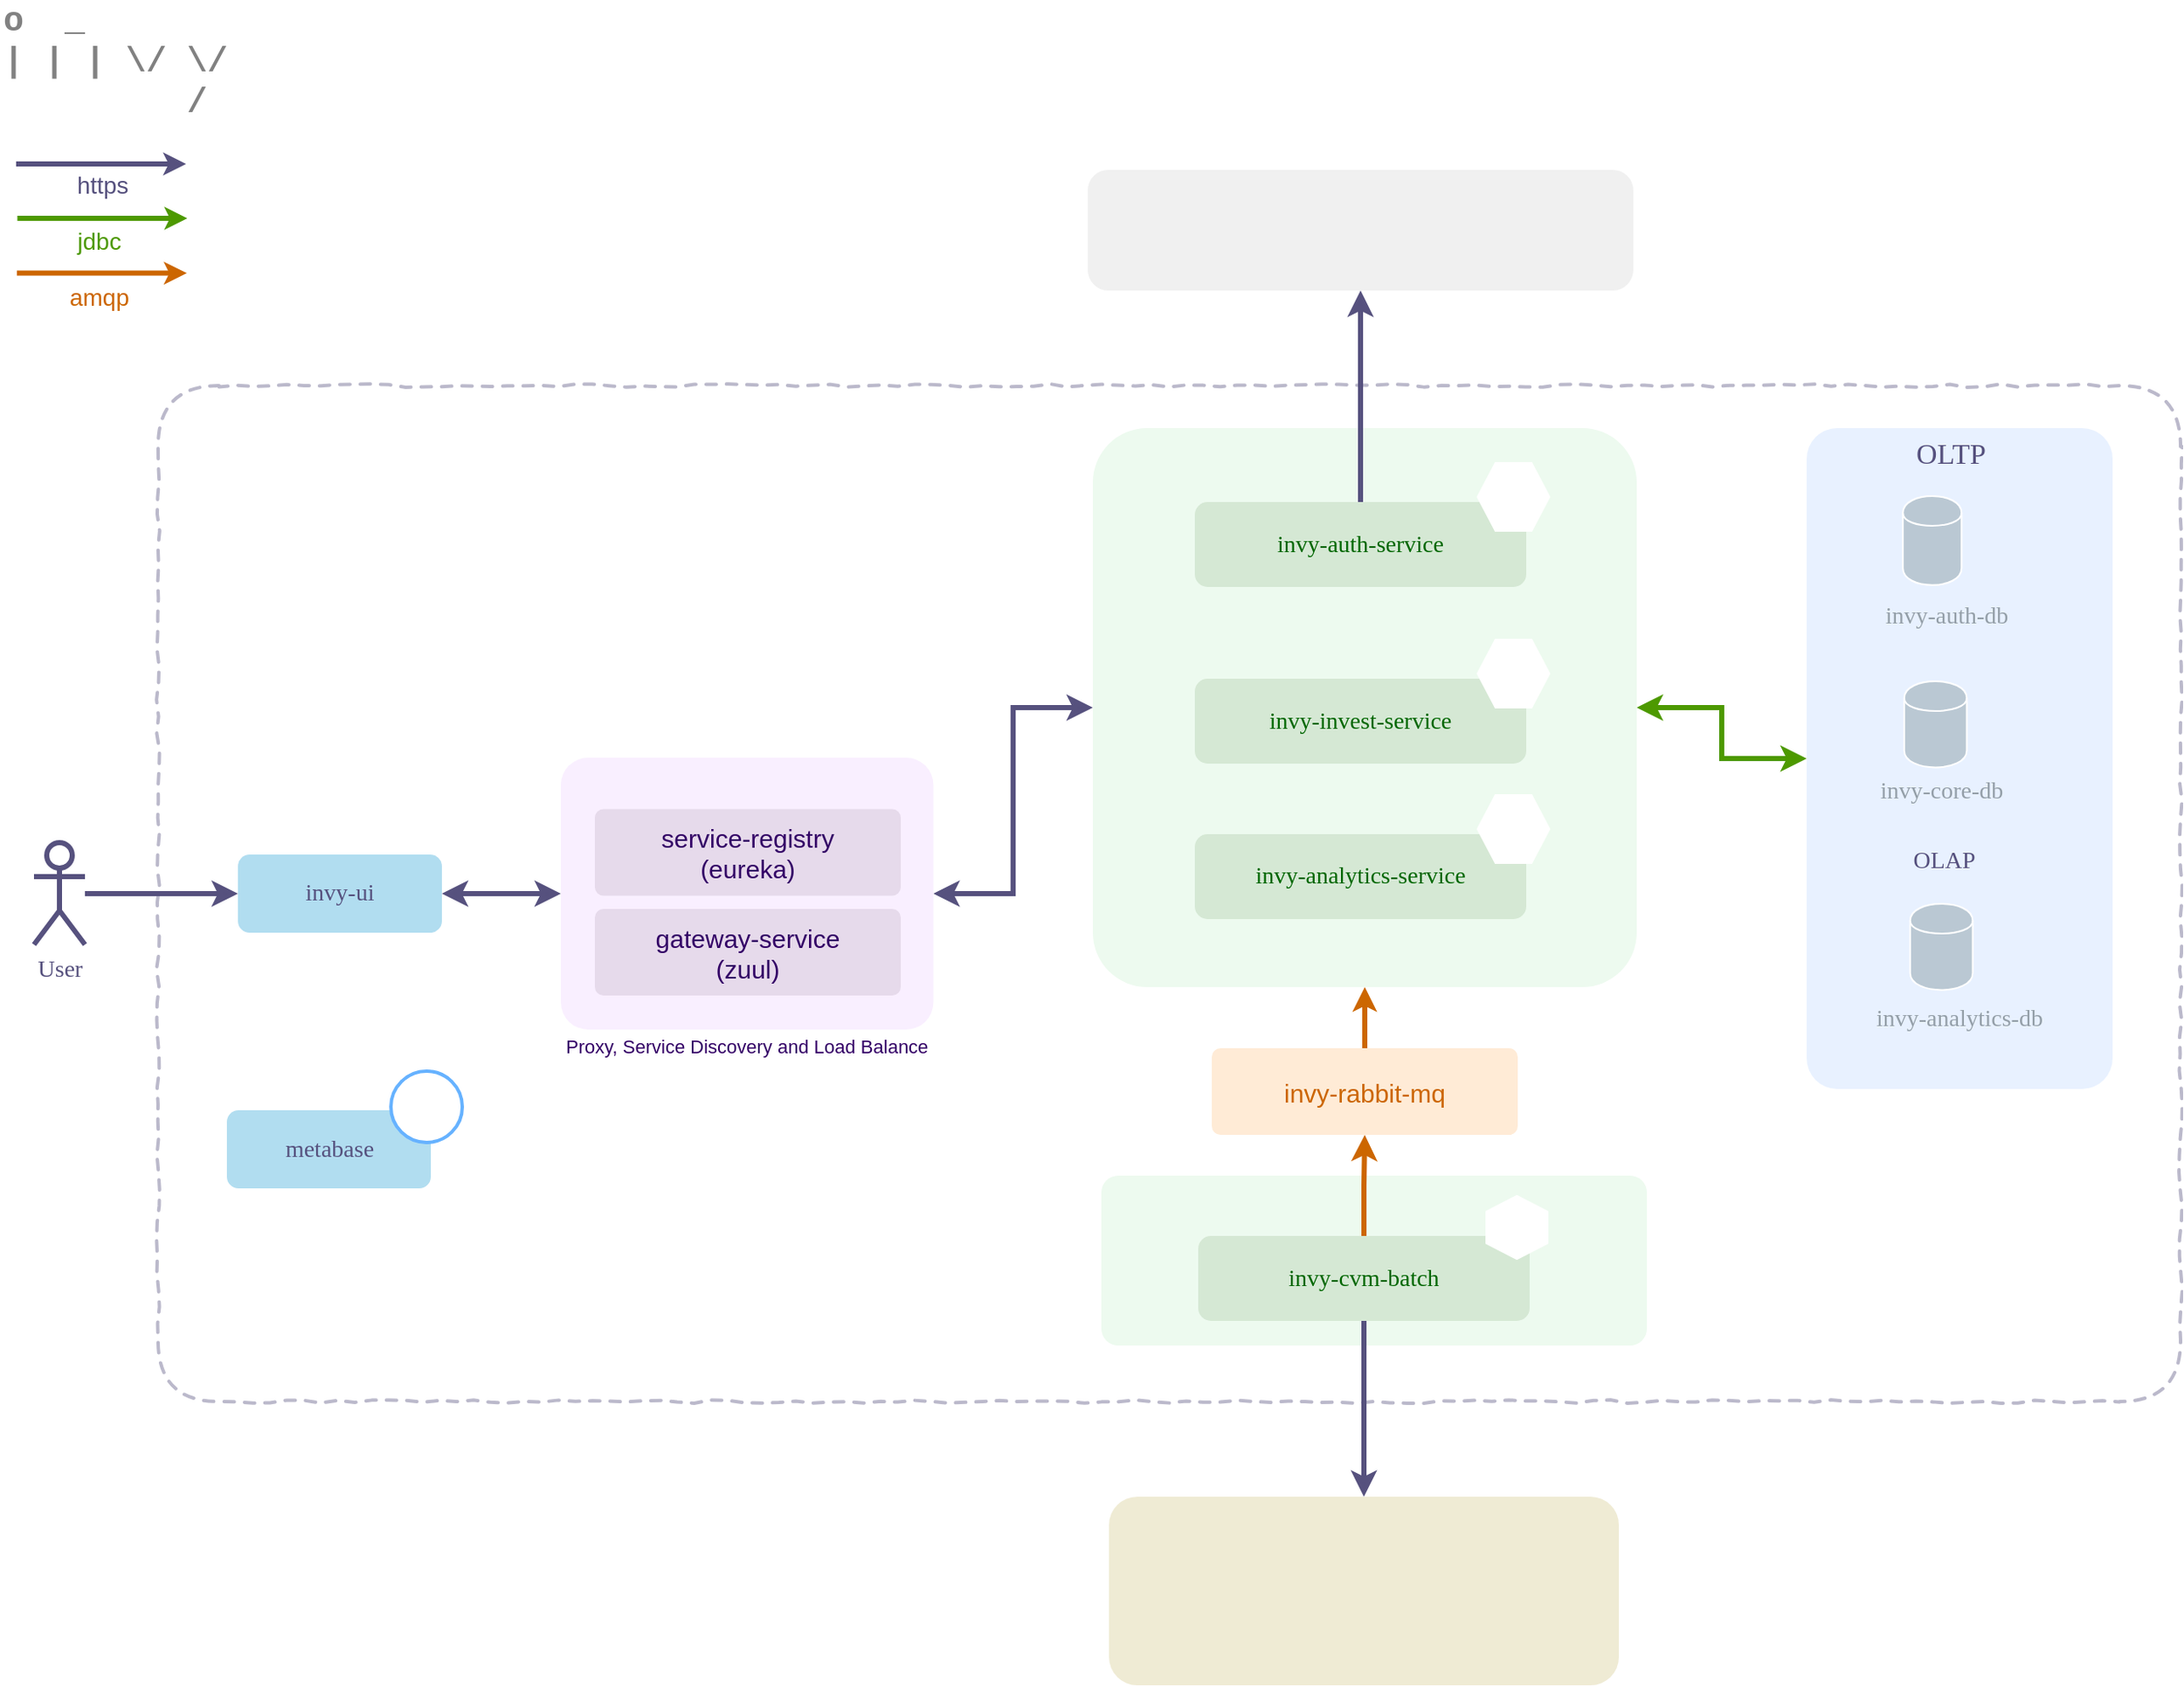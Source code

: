 <mxfile version="12.4.4" type="github">
  <diagram id="U5muAcYlw0ag1JCLRIDb" name="Page-1">
    <mxGraphModel dx="1320" dy="1285" grid="1" gridSize="10" guides="1" tooltips="1" connect="1" arrows="1" fold="1" page="1" pageScale="1" pageWidth="850" pageHeight="1100" math="0" shadow="0">
      <root>
        <mxCell id="0"/>
        <mxCell id="1" parent="0"/>
        <mxCell id="V0Xs-0CVrBQiGBR1F-wS-24" value="" style="rounded=1;whiteSpace=wrap;html=1;dashed=1;fillColor=none;fontSize=14;fontColor=#4D9900;opacity=40;strokeColor=#56517E;strokeWidth=2;arcSize=6;glass=0;comic=1;shadow=0;movable=0;resizable=0;rotatable=0;recursiveResize=0;editable=0;resizeHeight=0;resizeWidth=0;" parent="1" vertex="1">
          <mxGeometry x="103" y="236" width="1190" height="598" as="geometry"/>
        </mxCell>
        <mxCell id="fFbL5YQMe2po9hjQBBQq-3" value="" style="rounded=1;whiteSpace=wrap;html=1;fontSize=17;arcSize=10;fillColor=#EDFAEF;strokeColor=none;" parent="1" vertex="1">
          <mxGeometry x="658" y="701" width="321" height="100" as="geometry"/>
        </mxCell>
        <mxCell id="XNiuDohxMIJDn-E_BAAG-5" value="" style="rounded=1;whiteSpace=wrap;html=1;fontSize=17;arcSize=10;fillColor=#E3EEFF;strokeColor=none;opacity=80;" parent="1" vertex="1">
          <mxGeometry x="1073" y="261" width="180" height="389" as="geometry"/>
        </mxCell>
        <mxCell id="V0Xs-0CVrBQiGBR1F-wS-12" style="edgeStyle=orthogonalEdgeStyle;rounded=0;orthogonalLoop=1;jettySize=auto;html=1;endArrow=classic;endFill=1;strokeColor=#4D9900;strokeWidth=3;fontSize=14;fontColor=#56517E;startArrow=classic;startFill=1;" parent="1" source="XNiuDohxMIJDn-E_BAAG-1" target="XNiuDohxMIJDn-E_BAAG-5" edge="1">
          <mxGeometry relative="1" as="geometry"/>
        </mxCell>
        <mxCell id="XNiuDohxMIJDn-E_BAAG-1" value="" style="rounded=1;whiteSpace=wrap;html=1;fontSize=17;arcSize=10;fillColor=#EDFAEF;strokeColor=none;" parent="1" vertex="1">
          <mxGeometry x="653" y="261" width="320" height="329" as="geometry"/>
        </mxCell>
        <mxCell id="4SFKCHGJIZ1W-jkTVPGr-1" value="&lt;div style=&quot;font-size: 20px&quot;&gt;o&amp;nbsp; _&lt;/div&gt;&lt;div style=&quot;font-size: 20px&quot;&gt;| | | \/ \/&lt;/div&gt;&lt;div style=&quot;font-size: 20px&quot;&gt;&amp;nbsp; &amp;nbsp; &amp;nbsp; &amp;nbsp; &amp;nbsp;/&lt;/div&gt;" style="text;html=1;strokeColor=none;fillColor=none;align=left;verticalAlign=middle;whiteSpace=wrap;rounded=0;fontSize=20;fontFamily=Courier New;fontColor=#4D4D4D;fontStyle=1;textOpacity=70;" parent="1" vertex="1">
          <mxGeometry x="10" y="10" width="160" height="70" as="geometry"/>
        </mxCell>
        <mxCell id="4SFKCHGJIZ1W-jkTVPGr-7" style="edgeStyle=orthogonalEdgeStyle;rounded=0;orthogonalLoop=1;jettySize=auto;html=1;entryX=0;entryY=0.5;entryDx=0;entryDy=0;fontFamily=Tahoma;fontSize=14;fillColor=#d0cee2;strokeColor=#56517e;strokeWidth=3;fontColor=#56517E;" parent="1" source="4SFKCHGJIZ1W-jkTVPGr-4" target="4SFKCHGJIZ1W-jkTVPGr-3" edge="1">
          <mxGeometry relative="1" as="geometry"/>
        </mxCell>
        <mxCell id="4SFKCHGJIZ1W-jkTVPGr-4" value="User" style="shape=umlActor;verticalLabelPosition=bottom;labelBackgroundColor=#ffffff;verticalAlign=top;html=1;outlineConnect=0;fontFamily=Tahoma;fontSize=14;strokeWidth=3;strokeColor=#56517E;fontColor=#56517E;" parent="1" vertex="1">
          <mxGeometry x="30" y="505" width="30" height="60" as="geometry"/>
        </mxCell>
        <mxCell id="7_RaW1AWdkRF37Sx4alJ-11" value="OLTP" style="text;html=1;strokeColor=none;fillColor=none;align=center;verticalAlign=middle;whiteSpace=wrap;rounded=0;fontFamily=Tahoma;fontSize=17;fontColor=#56517E;" parent="1" vertex="1">
          <mxGeometry x="1138" y="266.5" width="40" height="20" as="geometry"/>
        </mxCell>
        <mxCell id="7_RaW1AWdkRF37Sx4alJ-12" value="" style="group" parent="1" vertex="1" connectable="0">
          <mxGeometry x="1123" y="410" width="70" height="71" as="geometry"/>
        </mxCell>
        <mxCell id="7_RaW1AWdkRF37Sx4alJ-13" value="" style="shape=cylinder;whiteSpace=wrap;html=1;boundedLbl=1;backgroundOutline=1;fontFamily=Tahoma;fontSize=14;fillColor=#bac8d3;strokeColor=#FFFFFF;" parent="7_RaW1AWdkRF37Sx4alJ-12" vertex="1">
          <mxGeometry x="7.368" width="36.842" height="50.714" as="geometry"/>
        </mxCell>
        <mxCell id="7_RaW1AWdkRF37Sx4alJ-14" value="" style="shape=image;html=1;verticalAlign=top;verticalLabelPosition=bottom;labelBackgroundColor=#ffffff;imageAspect=0;aspect=fixed;image=https://cdn4.iconfinder.com/data/icons/logos-brands-5/24/postgresql-128.png;strokeColor=#56517E;strokeWidth=3;fontFamily=Tahoma;fontSize=14;fontColor=#56517E;" parent="7_RaW1AWdkRF37Sx4alJ-12" vertex="1">
          <mxGeometry x="25.789" y="25.357" width="28.252" height="28.252" as="geometry"/>
        </mxCell>
        <mxCell id="XNiuDohxMIJDn-E_BAAG-3" value="&lt;span style=&quot;font-family: &amp;#34;tahoma&amp;#34; ; font-size: 14px&quot;&gt;invy-core-db&lt;/span&gt;" style="text;html=1;strokeColor=none;fillColor=none;align=center;verticalAlign=middle;whiteSpace=wrap;rounded=0;fontSize=14;fontColor=#949FA8;" parent="7_RaW1AWdkRF37Sx4alJ-12" vertex="1">
          <mxGeometry x="-11.053" y="56.51" width="81.053" height="14.49" as="geometry"/>
        </mxCell>
        <mxCell id="7_RaW1AWdkRF37Sx4alJ-16" value="OLAP" style="text;html=1;strokeColor=none;fillColor=none;align=center;verticalAlign=middle;whiteSpace=wrap;rounded=0;fontFamily=Tahoma;fontSize=14;fontColor=#56517E;" parent="1" vertex="1">
          <mxGeometry x="1134" y="506" width="40" height="20" as="geometry"/>
        </mxCell>
        <mxCell id="7_RaW1AWdkRF37Sx4alJ-34" value="" style="group" parent="1" vertex="1" connectable="0">
          <mxGeometry x="713" y="378.5" width="215" height="80" as="geometry"/>
        </mxCell>
        <mxCell id="4SFKCHGJIZ1W-jkTVPGr-8" value="invy-invest-service" style="rounded=1;whiteSpace=wrap;html=1;fontFamily=Tahoma;fontSize=14;fillColor=#d5e8d4;strokeColor=none;fontColor=#006600;" parent="7_RaW1AWdkRF37Sx4alJ-34" vertex="1">
          <mxGeometry y="30" width="195" height="50" as="geometry"/>
        </mxCell>
        <mxCell id="7_RaW1AWdkRF37Sx4alJ-27" value="" style="group" parent="7_RaW1AWdkRF37Sx4alJ-34" vertex="1" connectable="0">
          <mxGeometry x="160" width="55" height="55" as="geometry"/>
        </mxCell>
        <mxCell id="7_RaW1AWdkRF37Sx4alJ-28" value="" style="shape=hexagon;perimeter=hexagonPerimeter2;whiteSpace=wrap;html=1;strokeColor=#FFFFFF;strokeWidth=3;fontFamily=Tahoma;fontSize=14;fontColor=#56517E;" parent="7_RaW1AWdkRF37Sx4alJ-27" vertex="1">
          <mxGeometry x="7.5" y="8" width="40" height="38" as="geometry"/>
        </mxCell>
        <mxCell id="7_RaW1AWdkRF37Sx4alJ-29" value="" style="shape=image;imageAspect=0;aspect=fixed;verticalLabelPosition=bottom;verticalAlign=top;strokeColor=#FFFFFF;strokeWidth=3;fontFamily=Tahoma;fontSize=14;fontColor=#56517E;image=https://miro.medium.com/max/1200/1*J9d-VtiLfN9APIQgWTP9ow.png;" parent="7_RaW1AWdkRF37Sx4alJ-27" vertex="1">
          <mxGeometry width="55" height="55" as="geometry"/>
        </mxCell>
        <mxCell id="7_RaW1AWdkRF37Sx4alJ-35" value="" style="group" parent="1" vertex="1" connectable="0">
          <mxGeometry x="713" y="274.5" width="215" height="80" as="geometry"/>
        </mxCell>
        <mxCell id="4SFKCHGJIZ1W-jkTVPGr-9" value="invy-auth-service" style="rounded=1;whiteSpace=wrap;html=1;fontFamily=Tahoma;fontSize=14;fillColor=#d5e8d4;strokeColor=none;fontColor=#006600;" parent="7_RaW1AWdkRF37Sx4alJ-35" vertex="1">
          <mxGeometry y="30" width="195" height="50" as="geometry"/>
        </mxCell>
        <mxCell id="7_RaW1AWdkRF37Sx4alJ-26" value="" style="group" parent="7_RaW1AWdkRF37Sx4alJ-35" vertex="1" connectable="0">
          <mxGeometry x="160" width="55" height="55" as="geometry"/>
        </mxCell>
        <mxCell id="7_RaW1AWdkRF37Sx4alJ-25" value="" style="shape=hexagon;perimeter=hexagonPerimeter2;whiteSpace=wrap;html=1;strokeColor=#FFFFFF;strokeWidth=3;fontFamily=Tahoma;fontSize=14;fontColor=#56517E;" parent="7_RaW1AWdkRF37Sx4alJ-26" vertex="1">
          <mxGeometry x="7.5" y="8" width="40" height="38" as="geometry"/>
        </mxCell>
        <mxCell id="7_RaW1AWdkRF37Sx4alJ-23" value="" style="shape=image;imageAspect=0;aspect=fixed;verticalLabelPosition=bottom;verticalAlign=top;strokeColor=#FFFFFF;strokeWidth=3;fontFamily=Tahoma;fontSize=14;fontColor=#56517E;image=https://miro.medium.com/max/1200/1*J9d-VtiLfN9APIQgWTP9ow.png;" parent="7_RaW1AWdkRF37Sx4alJ-26" vertex="1">
          <mxGeometry width="55" height="55" as="geometry"/>
        </mxCell>
        <mxCell id="V0Xs-0CVrBQiGBR1F-wS-6" style="edgeStyle=orthogonalEdgeStyle;rounded=0;orthogonalLoop=1;jettySize=auto;html=1;fontSize=14;fontColor=#CCE5FF;strokeWidth=3;strokeColor=#56517E;" parent="1" source="4SFKCHGJIZ1W-jkTVPGr-9" target="V0Xs-0CVrBQiGBR1F-wS-5" edge="1">
          <mxGeometry relative="1" as="geometry"/>
        </mxCell>
        <mxCell id="V0Xs-0CVrBQiGBR1F-wS-7" value="" style="group" parent="1" vertex="1" connectable="0">
          <mxGeometry x="650" y="29" width="321" height="153" as="geometry"/>
        </mxCell>
        <mxCell id="V0Xs-0CVrBQiGBR1F-wS-5" value="" style="rounded=1;whiteSpace=wrap;html=1;fontSize=17;arcSize=17;fillColor=#F0F0F0;strokeColor=none;" parent="V0Xs-0CVrBQiGBR1F-wS-7" vertex="1">
          <mxGeometry y="80" width="321" height="71" as="geometry"/>
        </mxCell>
        <mxCell id="V0Xs-0CVrBQiGBR1F-wS-1" value="" style="shape=image;imageAspect=0;aspect=fixed;verticalLabelPosition=bottom;verticalAlign=top;fontSize=14;image=http://www.fortux.com/img/oauth2_logo.svg;" parent="V0Xs-0CVrBQiGBR1F-wS-7" vertex="1">
          <mxGeometry x="266" y="42.5" width="55" height="55" as="geometry"/>
        </mxCell>
        <mxCell id="V0Xs-0CVrBQiGBR1F-wS-3" value="" style="shape=image;imageAspect=0;aspect=fixed;verticalLabelPosition=bottom;verticalAlign=top;fontSize=14;image=https://chinaccelerator.com/wp-content/uploads/2017/01/google-logo-2015-g-icon.png;" parent="V0Xs-0CVrBQiGBR1F-wS-7" vertex="1">
          <mxGeometry x="60" y="73" width="118" height="89" as="geometry"/>
        </mxCell>
        <mxCell id="V0Xs-0CVrBQiGBR1F-wS-4" value="" style="shape=image;imageAspect=0;aspect=fixed;verticalLabelPosition=bottom;verticalAlign=top;fontSize=14;image=https://www.freepnglogos.com/uploads/official-linkedin-logo----17.png;opacity=50;" parent="V0Xs-0CVrBQiGBR1F-wS-7" vertex="1">
          <mxGeometry x="197" y="91" width="47" height="47" as="geometry"/>
        </mxCell>
        <mxCell id="V0Xs-0CVrBQiGBR1F-wS-9" value="" style="edgeStyle=orthogonalEdgeStyle;fontSize=12;html=1;endArrow=classic;endFill=1;rounded=0;strokeWidth=3;endSize=4;startSize=4;dashed=0;strokeColor=#56517E;" parent="1" edge="1">
          <mxGeometry width="100" relative="1" as="geometry">
            <mxPoint x="19.5" y="105.5" as="sourcePoint"/>
            <mxPoint x="119.5" y="105.5" as="targetPoint"/>
            <Array as="points">
              <mxPoint x="99.5" y="105.5"/>
              <mxPoint x="99.5" y="105.5"/>
            </Array>
          </mxGeometry>
        </mxCell>
        <mxCell id="V0Xs-0CVrBQiGBR1F-wS-10" value="https" style="text;html=1;resizable=0;points=[];align=center;verticalAlign=middle;labelBackgroundColor=#ffffff;fontSize=14;fontColor=#56517E;" parent="V0Xs-0CVrBQiGBR1F-wS-9" vertex="1" connectable="0">
          <mxGeometry x="0.6" y="9" relative="1" as="geometry">
            <mxPoint x="-29.5" y="21.5" as="offset"/>
          </mxGeometry>
        </mxCell>
        <mxCell id="V0Xs-0CVrBQiGBR1F-wS-13" value="" style="edgeStyle=orthogonalEdgeStyle;fontSize=12;html=1;endArrow=classic;endFill=1;rounded=0;strokeWidth=3;endSize=4;startSize=4;dashed=0;strokeColor=#4D9900;" parent="1" edge="1">
          <mxGeometry width="100" relative="1" as="geometry">
            <mxPoint x="20.214" y="137.5" as="sourcePoint"/>
            <mxPoint x="120.214" y="137.5" as="targetPoint"/>
            <Array as="points">
              <mxPoint x="100" y="138"/>
              <mxPoint x="100" y="138"/>
            </Array>
          </mxGeometry>
        </mxCell>
        <mxCell id="V0Xs-0CVrBQiGBR1F-wS-14" value="jdbc" style="text;html=1;resizable=0;points=[];align=center;verticalAlign=middle;labelBackgroundColor=#ffffff;fontSize=14;fontColor=#4D9900;" parent="V0Xs-0CVrBQiGBR1F-wS-13" vertex="1" connectable="0">
          <mxGeometry x="0.6" y="9" relative="1" as="geometry">
            <mxPoint x="-32.5" y="22.5" as="offset"/>
          </mxGeometry>
        </mxCell>
        <mxCell id="V0Xs-0CVrBQiGBR1F-wS-21" value="" style="group" parent="1" vertex="1" connectable="0">
          <mxGeometry x="715" y="709.5" width="210" height="102" as="geometry"/>
        </mxCell>
        <mxCell id="7_RaW1AWdkRF37Sx4alJ-31" value="invy-cvm-batch" style="rounded=1;whiteSpace=wrap;html=1;fontFamily=Tahoma;fontSize=14;fillColor=#d5e8d4;strokeColor=none;fontColor=#006600;" parent="V0Xs-0CVrBQiGBR1F-wS-21" vertex="1">
          <mxGeometry y="27" width="195" height="50" as="geometry"/>
        </mxCell>
        <mxCell id="7_RaW1AWdkRF37Sx4alJ-33" value="" style="group" parent="V0Xs-0CVrBQiGBR1F-wS-21" vertex="1" connectable="0">
          <mxGeometry x="166" width="43" height="43" as="geometry"/>
        </mxCell>
        <mxCell id="7_RaW1AWdkRF37Sx4alJ-32" value="" style="shape=hexagon;perimeter=hexagonPerimeter2;whiteSpace=wrap;html=1;strokeColor=#FFFFFF;strokeWidth=3;fontFamily=Tahoma;fontSize=14;fontColor=#56517E;rotation=90;" parent="7_RaW1AWdkRF37Sx4alJ-33" vertex="1">
          <mxGeometry x="4" y="5" width="35" height="34" as="geometry"/>
        </mxCell>
        <mxCell id="7_RaW1AWdkRF37Sx4alJ-30" value="" style="shape=image;imageAspect=0;aspect=fixed;verticalLabelPosition=bottom;verticalAlign=top;strokeColor=#FFFFFF;strokeWidth=3;fontFamily=Tahoma;fontSize=14;fontColor=#56517E;image=https://img.stackshare.io/service/9201/dbefbe0f6d93161f545994d3aff87775.png;" parent="7_RaW1AWdkRF37Sx4alJ-33" vertex="1">
          <mxGeometry width="43" height="43" as="geometry"/>
        </mxCell>
        <mxCell id="V0Xs-0CVrBQiGBR1F-wS-22" value="" style="group" parent="1" vertex="1" connectable="0">
          <mxGeometry x="722.5" y="890" width="240" height="111" as="geometry"/>
        </mxCell>
        <mxCell id="V0Xs-0CVrBQiGBR1F-wS-18" value="" style="rounded=1;whiteSpace=wrap;html=1;fillColor=#EBE6CA;fontSize=14;strokeColor=none;fontColor=#ffffff;opacity=80;" parent="V0Xs-0CVrBQiGBR1F-wS-22" vertex="1">
          <mxGeometry x="-60" width="300" height="111" as="geometry"/>
        </mxCell>
        <mxCell id="V0Xs-0CVrBQiGBR1F-wS-17" value="" style="shape=image;imageAspect=0;aspect=fixed;verticalLabelPosition=bottom;verticalAlign=top;fillColor=#F0F0F0;fontSize=14;fontColor=#4D9900;image=http://www.cvm.gov.br/export/sites/cvm/galeria/imagem/logo_cvm.png;" parent="V0Xs-0CVrBQiGBR1F-wS-22" vertex="1">
          <mxGeometry x="17" y="15.5" width="151" height="80" as="geometry"/>
        </mxCell>
        <mxCell id="V0Xs-0CVrBQiGBR1F-wS-23" style="edgeStyle=orthogonalEdgeStyle;rounded=0;orthogonalLoop=1;jettySize=auto;html=1;endArrow=classic;endFill=1;strokeColor=#56517E;strokeWidth=3;fontSize=14;fontColor=#4D9900;" parent="1" source="7_RaW1AWdkRF37Sx4alJ-31" target="V0Xs-0CVrBQiGBR1F-wS-18" edge="1">
          <mxGeometry relative="1" as="geometry"/>
        </mxCell>
        <mxCell id="fFbL5YQMe2po9hjQBBQq-5" style="edgeStyle=orthogonalEdgeStyle;rounded=0;orthogonalLoop=1;jettySize=auto;html=1;fontSize=15;fontColor=#CC6600;strokeWidth=3;strokeColor=#CC6600;startArrow=none;startFill=0;" parent="1" source="7_RaW1AWdkRF37Sx4alJ-31" target="fFbL5YQMe2po9hjQBBQq-4" edge="1">
          <mxGeometry relative="1" as="geometry"/>
        </mxCell>
        <mxCell id="fFbL5YQMe2po9hjQBBQq-7" value="" style="edgeStyle=orthogonalEdgeStyle;fontSize=12;html=1;endArrow=classic;endFill=1;rounded=0;strokeWidth=3;endSize=4;startSize=4;dashed=0;strokeColor=#CC6600;" parent="1" edge="1">
          <mxGeometry width="100" relative="1" as="geometry">
            <mxPoint x="19.929" y="169.786" as="sourcePoint"/>
            <mxPoint x="119.929" y="169.786" as="targetPoint"/>
            <Array as="points">
              <mxPoint x="99.5" y="170.5"/>
              <mxPoint x="99.5" y="170.5"/>
            </Array>
          </mxGeometry>
        </mxCell>
        <mxCell id="fFbL5YQMe2po9hjQBBQq-8" value="amqp" style="text;html=1;resizable=0;points=[];align=center;verticalAlign=middle;labelBackgroundColor=#ffffff;fontSize=14;fontColor=#CC6600;" parent="fFbL5YQMe2po9hjQBBQq-7" vertex="1" connectable="0">
          <mxGeometry x="0.6" y="9" relative="1" as="geometry">
            <mxPoint x="-32.5" y="22.5" as="offset"/>
          </mxGeometry>
        </mxCell>
        <mxCell id="fFbL5YQMe2po9hjQBBQq-10" value="" style="group" parent="1" vertex="1" connectable="0">
          <mxGeometry x="723" y="611" width="186" height="66" as="geometry"/>
        </mxCell>
        <mxCell id="fFbL5YQMe2po9hjQBBQq-4" value="invy-rabbit-mq" style="rounded=1;whiteSpace=wrap;html=1;fontSize=15;arcSize=10;fillColor=#ffe6cc;strokeColor=none;opacity=80;fontColor=#CC6600;" parent="fFbL5YQMe2po9hjQBBQq-10" vertex="1">
          <mxGeometry y="15" width="180" height="51" as="geometry"/>
        </mxCell>
        <mxCell id="fFbL5YQMe2po9hjQBBQq-2" value="" style="shape=image;imageAspect=0;aspect=fixed;verticalLabelPosition=bottom;verticalAlign=top;rounded=1;shadow=0;glass=0;comic=1;image=https://cdn.worldvectorlogo.com/logos/rabbitmq.svg;" parent="fFbL5YQMe2po9hjQBBQq-10" vertex="1">
          <mxGeometry x="155" width="28" height="30" as="geometry"/>
        </mxCell>
        <mxCell id="fFbL5YQMe2po9hjQBBQq-11" style="edgeStyle=orthogonalEdgeStyle;rounded=0;jumpSize=5;orthogonalLoop=1;jettySize=auto;html=1;startArrow=none;startFill=0;endSize=5;strokeColor=#CC6600;strokeWidth=3;fontSize=13;fontColor=#CC6600;" parent="1" source="fFbL5YQMe2po9hjQBBQq-4" target="XNiuDohxMIJDn-E_BAAG-1" edge="1">
          <mxGeometry relative="1" as="geometry"/>
        </mxCell>
        <mxCell id="_6xYMksCDbQlXMiqtta--1" value="" style="group" parent="1" vertex="1" connectable="0">
          <mxGeometry x="713" y="470" width="215" height="80" as="geometry"/>
        </mxCell>
        <mxCell id="_6xYMksCDbQlXMiqtta--2" value="invy-analytics-service" style="rounded=1;whiteSpace=wrap;html=1;fontFamily=Tahoma;fontSize=14;fillColor=#d5e8d4;strokeColor=none;fontColor=#006600;" parent="_6xYMksCDbQlXMiqtta--1" vertex="1">
          <mxGeometry y="30" width="195" height="50" as="geometry"/>
        </mxCell>
        <mxCell id="_6xYMksCDbQlXMiqtta--3" value="" style="group" parent="_6xYMksCDbQlXMiqtta--1" vertex="1" connectable="0">
          <mxGeometry x="160" width="55" height="55" as="geometry"/>
        </mxCell>
        <mxCell id="_6xYMksCDbQlXMiqtta--4" value="" style="shape=hexagon;perimeter=hexagonPerimeter2;whiteSpace=wrap;html=1;strokeColor=#FFFFFF;strokeWidth=3;fontFamily=Tahoma;fontSize=14;fontColor=#56517E;" parent="_6xYMksCDbQlXMiqtta--3" vertex="1">
          <mxGeometry x="7.5" y="8" width="40" height="38" as="geometry"/>
        </mxCell>
        <mxCell id="_6xYMksCDbQlXMiqtta--5" value="" style="shape=image;imageAspect=0;aspect=fixed;verticalLabelPosition=bottom;verticalAlign=top;strokeColor=#FFFFFF;strokeWidth=3;fontFamily=Tahoma;fontSize=14;fontColor=#56517E;image=https://miro.medium.com/max/1200/1*J9d-VtiLfN9APIQgWTP9ow.png;" parent="_6xYMksCDbQlXMiqtta--3" vertex="1">
          <mxGeometry width="55" height="55" as="geometry"/>
        </mxCell>
        <mxCell id="_6xYMksCDbQlXMiqtta--6" value="" style="group" parent="1" vertex="1" connectable="0">
          <mxGeometry x="1108" y="301" width="95" height="79" as="geometry"/>
        </mxCell>
        <mxCell id="4SFKCHGJIZ1W-jkTVPGr-15" value="" style="shape=cylinder;whiteSpace=wrap;html=1;boundedLbl=1;backgroundOutline=1;fontFamily=Tahoma;fontSize=14;fillColor=#bac8d3;strokeColor=#FFFFFF;" parent="_6xYMksCDbQlXMiqtta--6" vertex="1">
          <mxGeometry x="21.591" width="34.545" height="52.371" as="geometry"/>
        </mxCell>
        <mxCell id="7_RaW1AWdkRF37Sx4alJ-6" value="" style="shape=image;html=1;verticalAlign=top;verticalLabelPosition=bottom;labelBackgroundColor=#ffffff;imageAspect=0;aspect=fixed;image=https://cdn4.iconfinder.com/data/icons/logos-brands-5/24/postgresql-128.png;strokeColor=#56517E;strokeWidth=3;fontFamily=Tahoma;fontSize=14;fontColor=#56517E;" parent="_6xYMksCDbQlXMiqtta--6" vertex="1">
          <mxGeometry x="47.682" y="25.067" width="29.364" height="29.364" as="geometry"/>
        </mxCell>
        <mxCell id="XNiuDohxMIJDn-E_BAAG-2" value="&lt;span style=&quot;font-family: &amp;quot;tahoma&amp;quot; ; font-size: 14px&quot;&gt;invy-auth-db&lt;/span&gt;" style="text;html=1;strokeColor=none;fillColor=none;align=center;verticalAlign=middle;whiteSpace=wrap;rounded=0;fontSize=14;fontColor=#949FA8;" parent="_6xYMksCDbQlXMiqtta--6" vertex="1">
          <mxGeometry y="61.247" width="95" height="17.753" as="geometry"/>
        </mxCell>
        <mxCell id="XJ3DvhJzgClIl9dYRfv9-5" value="" style="group" parent="1" vertex="1" connectable="0">
          <mxGeometry x="1103" y="541" width="120" height="74" as="geometry"/>
        </mxCell>
        <mxCell id="XJ3DvhJzgClIl9dYRfv9-4" value="" style="group" parent="XJ3DvhJzgClIl9dYRfv9-5" vertex="1" connectable="0">
          <mxGeometry width="120" height="74" as="geometry"/>
        </mxCell>
        <mxCell id="XJ3DvhJzgClIl9dYRfv9-1" value="" style="shape=cylinder;whiteSpace=wrap;html=1;boundedLbl=1;backgroundOutline=1;fontFamily=Tahoma;fontSize=14;fillColor=#bac8d3;strokeColor=#FFFFFF;" parent="XJ3DvhJzgClIl9dYRfv9-4" vertex="1">
          <mxGeometry x="30.868" width="36.842" height="50.714" as="geometry"/>
        </mxCell>
        <mxCell id="XJ3DvhJzgClIl9dYRfv9-3" value="&lt;span style=&quot;font-family: &amp;#34;tahoma&amp;#34; ; font-size: 14px&quot;&gt;invy-analytics-db&lt;/span&gt;" style="text;html=1;strokeColor=none;fillColor=none;align=center;verticalAlign=middle;whiteSpace=wrap;rounded=0;fontSize=14;fontColor=#949FA8;" parent="XJ3DvhJzgClIl9dYRfv9-4" vertex="1">
          <mxGeometry y="60" width="120" height="14" as="geometry"/>
        </mxCell>
        <mxCell id="XJ3DvhJzgClIl9dYRfv9-2" value="" style="shape=image;imageAspect=0;aspect=fixed;verticalLabelPosition=bottom;verticalAlign=top;image=https://www.timescale.com/images/icon.png;" parent="XJ3DvhJzgClIl9dYRfv9-5" vertex="1">
          <mxGeometry x="60" y="20" width="34" height="34" as="geometry"/>
        </mxCell>
        <mxCell id="JUTRlk6t8taZxdUZubmE-16" style="edgeStyle=orthogonalEdgeStyle;rounded=0;orthogonalLoop=1;jettySize=auto;html=1;endArrow=classic;endFill=1;strokeColor=#56517E;strokeWidth=3;fontSize=14;fontColor=#56517E;startArrow=classic;startFill=1;entryX=0;entryY=0.5;entryDx=0;entryDy=0;" edge="1" parent="1" source="JUTRlk6t8taZxdUZubmE-21" target="XNiuDohxMIJDn-E_BAAG-1">
          <mxGeometry relative="1" as="geometry">
            <mxPoint x="400" y="390" as="sourcePoint"/>
            <mxPoint x="400" y="343" as="targetPoint"/>
          </mxGeometry>
        </mxCell>
        <mxCell id="JUTRlk6t8taZxdUZubmE-19" value="" style="group" vertex="1" connectable="0" parent="1">
          <mxGeometry x="143.5" y="633" width="145" height="75.5" as="geometry"/>
        </mxCell>
        <mxCell id="_6xYMksCDbQlXMiqtta--7" value="metabase" style="rounded=1;whiteSpace=wrap;html=1;fontFamily=Tahoma;fontSize=14;fillColor=#b1ddf0;strokeColor=none;fontColor=#56517E;" parent="JUTRlk6t8taZxdUZubmE-19" vertex="1">
          <mxGeometry y="29.5" width="120" height="46" as="geometry"/>
        </mxCell>
        <mxCell id="JUTRlk6t8taZxdUZubmE-18" value="" style="group" vertex="1" connectable="0" parent="JUTRlk6t8taZxdUZubmE-19">
          <mxGeometry x="90" width="55" height="55" as="geometry"/>
        </mxCell>
        <mxCell id="_6xYMksCDbQlXMiqtta--9" value="" style="ellipse;whiteSpace=wrap;html=1;aspect=fixed;strokeColor=#66B2FF;fillColor=#FFFFFF;spacing=2;gradientColor=none;strokeWidth=2;" parent="JUTRlk6t8taZxdUZubmE-18" vertex="1">
          <mxGeometry x="6.5" y="6.5" width="42" height="42" as="geometry"/>
        </mxCell>
        <mxCell id="_6xYMksCDbQlXMiqtta--8" value="" style="shape=image;imageAspect=0;aspect=fixed;verticalLabelPosition=bottom;verticalAlign=top;image=https://s3.amazonaws.com/cdn.33voices.com/presentations/567956383662300010000005/images/hero-07bb88075fb1a32bb828e64324b4ee20-medium.png;" parent="JUTRlk6t8taZxdUZubmE-18" vertex="1">
          <mxGeometry width="55" height="55" as="geometry"/>
        </mxCell>
        <mxCell id="JUTRlk6t8taZxdUZubmE-22" value="" style="group" vertex="1" connectable="0" parent="1">
          <mxGeometry x="150" y="480" width="132" height="78" as="geometry"/>
        </mxCell>
        <mxCell id="4SFKCHGJIZ1W-jkTVPGr-3" value="invy-ui" style="rounded=1;whiteSpace=wrap;html=1;fontFamily=Tahoma;fontSize=14;fillColor=#b1ddf0;strokeColor=none;fontColor=#56517E;" parent="JUTRlk6t8taZxdUZubmE-22" vertex="1">
          <mxGeometry y="32" width="120" height="46" as="geometry"/>
        </mxCell>
        <mxCell id="7_RaW1AWdkRF37Sx4alJ-3" value="" style="shape=image;html=1;verticalAlign=top;verticalLabelPosition=bottom;labelBackgroundColor=#ffffff;imageAspect=0;aspect=fixed;image=https://cdn2.iconfinder.com/data/icons/designer-skills/128/react-128.png;fontFamily=Tahoma;fontSize=14;fontColor=#56517E;" parent="JUTRlk6t8taZxdUZubmE-22" vertex="1">
          <mxGeometry x="80" width="52" height="52" as="geometry"/>
        </mxCell>
        <mxCell id="JUTRlk6t8taZxdUZubmE-24" style="edgeStyle=orthogonalEdgeStyle;rounded=0;orthogonalLoop=1;jettySize=auto;html=1;endArrow=classic;endFill=1;strokeColor=#56517E;strokeWidth=3;fontSize=14;fontColor=#56517E;startArrow=classic;startFill=1;exitX=0;exitY=0.5;exitDx=0;exitDy=0;" edge="1" parent="1" source="JUTRlk6t8taZxdUZubmE-21" target="4SFKCHGJIZ1W-jkTVPGr-3">
          <mxGeometry relative="1" as="geometry">
            <mxPoint x="569.19" y="500" as="sourcePoint"/>
            <mxPoint x="643" y="436" as="targetPoint"/>
          </mxGeometry>
        </mxCell>
        <mxCell id="JUTRlk6t8taZxdUZubmE-25" value="" style="group" vertex="1" connectable="0" parent="1">
          <mxGeometry x="340" y="435" width="230.33" height="180" as="geometry"/>
        </mxCell>
        <mxCell id="JUTRlk6t8taZxdUZubmE-21" value="" style="rounded=1;whiteSpace=wrap;html=1;fontSize=15;arcSize=10;fillColor=#F8EBFF;strokeColor=none;opacity=80;fontColor=#330066;" vertex="1" parent="JUTRlk6t8taZxdUZubmE-25">
          <mxGeometry y="20" width="219.19" height="160" as="geometry"/>
        </mxCell>
        <mxCell id="JUTRlk6t8taZxdUZubmE-6" value="" style="group" vertex="1" connectable="0" parent="JUTRlk6t8taZxdUZubmE-25">
          <mxGeometry x="20" y="88.5" width="210.33" height="71.5" as="geometry"/>
        </mxCell>
        <mxCell id="JUTRlk6t8taZxdUZubmE-4" value="gateway-service &lt;br&gt;(zuul)" style="rounded=1;whiteSpace=wrap;html=1;fontSize=15;arcSize=10;fillColor=#e1d5e7;strokeColor=none;opacity=80;fontColor=#330066;" vertex="1" parent="JUTRlk6t8taZxdUZubmE-6">
          <mxGeometry y="20.5" width="180" height="51" as="geometry"/>
        </mxCell>
        <mxCell id="JUTRlk6t8taZxdUZubmE-8" value="" style="group" vertex="1" connectable="0" parent="JUTRlk6t8taZxdUZubmE-25">
          <mxGeometry x="20" y="29.75" width="210.33" height="71.5" as="geometry"/>
        </mxCell>
        <mxCell id="JUTRlk6t8taZxdUZubmE-9" value="service-registry &lt;br&gt;(eureka)" style="rounded=1;whiteSpace=wrap;html=1;fontSize=15;arcSize=10;fillColor=#e1d5e7;strokeColor=none;opacity=80;fontColor=#330066;" vertex="1" parent="JUTRlk6t8taZxdUZubmE-8">
          <mxGeometry y="20.5" width="180" height="51" as="geometry"/>
        </mxCell>
        <mxCell id="JUTRlk6t8taZxdUZubmE-17" value="" style="shape=image;imageAspect=0;aspect=fixed;verticalLabelPosition=bottom;verticalAlign=top;fontColor=#330066;image=https://netflix.github.io/images/Netflix-OSS-Logo.png;" vertex="1" parent="JUTRlk6t8taZxdUZubmE-25">
          <mxGeometry x="111.14" width="119.19" height="40" as="geometry"/>
        </mxCell>
        <mxCell id="JUTRlk6t8taZxdUZubmE-27" value="&lt;h1 style=&quot;font-size: 11px;&quot;&gt;&lt;span style=&quot;font-size: 11px; font-weight: normal;&quot;&gt;Proxy, Service Discovery and Load Balance&lt;/span&gt;&lt;br style=&quot;font-size: 11px;&quot;&gt;&lt;/h1&gt;" style="text;html=1;strokeColor=none;fillColor=none;spacing=0;spacingTop=0;whiteSpace=wrap;overflow=hidden;rounded=0;fontColor=#330066;fontSize=11;" vertex="1" parent="1">
          <mxGeometry x="343" y="607" width="220" height="26" as="geometry"/>
        </mxCell>
      </root>
    </mxGraphModel>
  </diagram>
</mxfile>
